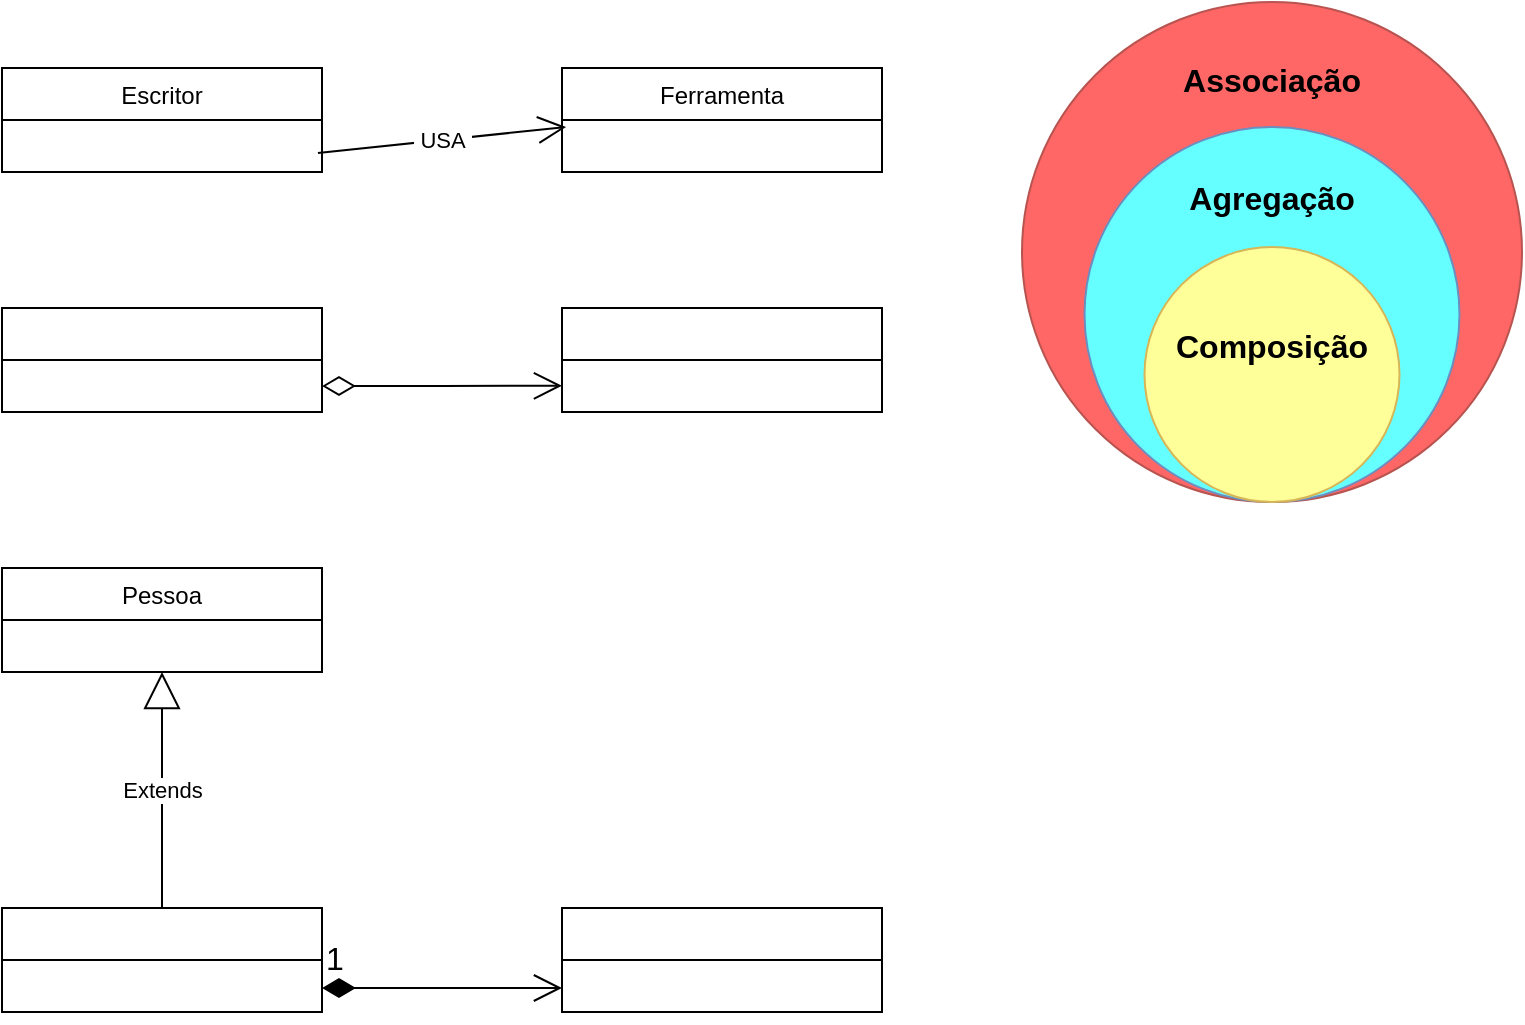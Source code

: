 <mxfile version="20.6.0" type="github">
  <diagram id="pKWZiZOUUg1ID_ccBzCS" name="Página-1">
    <mxGraphModel dx="868" dy="520" grid="1" gridSize="10" guides="1" tooltips="1" connect="1" arrows="1" fold="1" page="1" pageScale="1" pageWidth="827" pageHeight="1169" math="0" shadow="0">
      <root>
        <mxCell id="0" />
        <mxCell id="1" parent="0" />
        <mxCell id="DOPP408kxC1jsFutibKA-5" value="&lt;b style=&quot;font-size: 16px;&quot;&gt;&lt;font color=&quot;#000000&quot;&gt;Associação&lt;/font&gt;&lt;br&gt;&lt;/b&gt;&lt;br&gt;&lt;br&gt;&lt;br&gt;&lt;br&gt;&lt;br&gt;&lt;br&gt;&lt;br&gt;&lt;br&gt;&lt;br&gt;&lt;br&gt;&lt;br&gt;&lt;br&gt;" style="ellipse;whiteSpace=wrap;html=1;aspect=fixed;fillColor=#FF6666;strokeColor=#b85450;" parent="1" vertex="1">
          <mxGeometry x="550" y="87" width="250" height="250" as="geometry" />
        </mxCell>
        <mxCell id="DOPP408kxC1jsFutibKA-7" value="Escritor" style="swimlane;fontStyle=0;childLayout=stackLayout;horizontal=1;startSize=26;fillColor=none;horizontalStack=0;resizeParent=1;resizeParentMax=0;resizeLast=0;collapsible=1;marginBottom=0;" parent="1" vertex="1">
          <mxGeometry x="40" y="120" width="160" height="52" as="geometry" />
        </mxCell>
        <mxCell id="DOPP408kxC1jsFutibKA-11" value="Ferramenta" style="swimlane;fontStyle=0;childLayout=stackLayout;horizontal=1;startSize=26;fillColor=none;horizontalStack=0;resizeParent=1;resizeParentMax=0;resizeLast=0;collapsible=1;marginBottom=0;" parent="1" vertex="1">
          <mxGeometry x="320" y="120" width="160" height="52" as="geometry">
            <mxRectangle x="320" y="120" width="100" height="30" as="alternateBounds" />
          </mxGeometry>
        </mxCell>
        <mxCell id="xZ2BXEjkAkHZCWN0RmO0-1" value="&lt;b style=&quot;font-size: 16px;&quot;&gt;&lt;font color=&quot;#000000&quot;&gt;Agregação&lt;/font&gt;&lt;br&gt;&lt;/b&gt;&lt;br style=&quot;color: rgb(255, 255, 255);&quot;&gt;&lt;br style=&quot;color: rgb(255, 255, 255);&quot;&gt;&lt;br style=&quot;color: rgb(255, 255, 255);&quot;&gt;&lt;br style=&quot;color: rgb(255, 255, 255);&quot;&gt;&lt;br style=&quot;color: rgb(255, 255, 255);&quot;&gt;&lt;br&gt;&lt;br&gt;&lt;br&gt;" style="ellipse;whiteSpace=wrap;html=1;aspect=fixed;fillColor=#66FFFF;strokeColor=#6c8ebf;" parent="1" vertex="1">
          <mxGeometry x="581.25" y="149.5" width="187.5" height="187.5" as="geometry" />
        </mxCell>
        <mxCell id="xZ2BXEjkAkHZCWN0RmO0-2" value="&lt;b&gt;&lt;font color=&quot;#ffffff&quot;&gt;Associação&lt;/font&gt;&lt;/b&gt;" style="text;html=1;strokeColor=none;fillColor=none;align=center;verticalAlign=middle;whiteSpace=wrap;rounded=0;fontSize=16;fontColor=#000000;" parent="1" vertex="1">
          <mxGeometry x="200" y="100" width="120" height="30" as="geometry" />
        </mxCell>
        <mxCell id="xZ2BXEjkAkHZCWN0RmO0-3" value="CarrinhodeCompras" style="swimlane;fontStyle=0;childLayout=stackLayout;horizontal=1;startSize=26;fillColor=none;horizontalStack=0;resizeParent=1;resizeParentMax=0;resizeLast=0;collapsible=1;marginBottom=0;fontSize=16;fontColor=#FFFFFF;" parent="1" vertex="1">
          <mxGeometry x="40" y="240" width="160" height="52" as="geometry" />
        </mxCell>
        <mxCell id="xZ2BXEjkAkHZCWN0RmO0-11" value="Produtos" style="swimlane;fontStyle=0;childLayout=stackLayout;horizontal=1;startSize=26;fillColor=none;horizontalStack=0;resizeParent=1;resizeParentMax=0;resizeLast=0;collapsible=1;marginBottom=0;fontSize=16;fontColor=#FFFFFF;" parent="1" vertex="1">
          <mxGeometry x="320" y="240" width="160" height="52" as="geometry" />
        </mxCell>
        <mxCell id="xZ2BXEjkAkHZCWN0RmO0-17" value="1" style="endArrow=open;html=1;endSize=12;startArrow=diamondThin;startSize=14;startFill=0;edgeStyle=orthogonalEdgeStyle;align=left;verticalAlign=bottom;rounded=0;fontSize=16;fontColor=#FFFFFF;exitX=1;exitY=0.75;exitDx=0;exitDy=0;" parent="1" source="xZ2BXEjkAkHZCWN0RmO0-3" edge="1">
          <mxGeometry x="-1" y="3" relative="1" as="geometry">
            <mxPoint x="210" y="278.86" as="sourcePoint" />
            <mxPoint x="320" y="278.86" as="targetPoint" />
            <Array as="points" />
          </mxGeometry>
        </mxCell>
        <mxCell id="xZ2BXEjkAkHZCWN0RmO0-18" value="&lt;b&gt;&lt;font color=&quot;#ffffff&quot;&gt;Agregação&lt;/font&gt;&lt;/b&gt;" style="text;html=1;strokeColor=none;fillColor=none;align=center;verticalAlign=middle;whiteSpace=wrap;rounded=0;fontSize=16;fontColor=#000000;" parent="1" vertex="1">
          <mxGeometry x="195" y="220" width="130" height="30" as="geometry" />
        </mxCell>
        <mxCell id="ct8ulQWaFfgcQX3Nf1sX-2" value="&lt;b style=&quot;font-size: 16px;&quot;&gt;&lt;font color=&quot;#000000&quot;&gt;Composição&lt;/font&gt;&lt;/b&gt;&lt;br style=&quot;color: rgb(255, 255, 255);&quot;&gt;&lt;br style=&quot;color: rgb(255, 255, 255);&quot;&gt;&lt;br style=&quot;color: rgb(255, 255, 255);&quot;&gt;" style="ellipse;whiteSpace=wrap;html=1;aspect=fixed;fillColor=#FFFF99;strokeColor=#d6b656;" parent="1" vertex="1">
          <mxGeometry x="611.25" y="209.5" width="127.5" height="127.5" as="geometry" />
        </mxCell>
        <mxCell id="ct8ulQWaFfgcQX3Nf1sX-3" value="Cliente" style="swimlane;fontStyle=0;childLayout=stackLayout;horizontal=1;startSize=26;fillColor=none;horizontalStack=0;resizeParent=1;resizeParentMax=0;resizeLast=0;collapsible=1;marginBottom=0;fontSize=16;fontColor=#FFFFFF;" parent="1" vertex="1">
          <mxGeometry x="40" y="540" width="160" height="52" as="geometry" />
        </mxCell>
        <mxCell id="ct8ulQWaFfgcQX3Nf1sX-4" value="Endereço" style="swimlane;fontStyle=0;childLayout=stackLayout;horizontal=1;startSize=26;fillColor=none;horizontalStack=0;resizeParent=1;resizeParentMax=0;resizeLast=0;collapsible=1;marginBottom=0;fontSize=16;fontColor=#FFFFFF;" parent="1" vertex="1">
          <mxGeometry x="320" y="540" width="160" height="52" as="geometry" />
        </mxCell>
        <mxCell id="ct8ulQWaFfgcQX3Nf1sX-6" value="&lt;b&gt;&lt;font color=&quot;#ffffff&quot;&gt;Composição&lt;/font&gt;&lt;/b&gt;" style="text;html=1;strokeColor=none;fillColor=none;align=center;verticalAlign=middle;whiteSpace=wrap;rounded=0;fontSize=16;fontColor=#000000;" parent="1" vertex="1">
          <mxGeometry x="195" y="520" width="130" height="30" as="geometry" />
        </mxCell>
        <mxCell id="ct8ulQWaFfgcQX3Nf1sX-7" value="1" style="endArrow=open;html=1;endSize=12;startArrow=diamondThin;startSize=14;startFill=1;edgeStyle=orthogonalEdgeStyle;align=left;verticalAlign=bottom;rounded=0;fontSize=16;fontColor=#000000;" parent="1" edge="1">
          <mxGeometry x="-1" y="3" relative="1" as="geometry">
            <mxPoint x="200" y="580" as="sourcePoint" />
            <mxPoint x="320" y="580" as="targetPoint" />
          </mxGeometry>
        </mxCell>
        <mxCell id="DOPP408kxC1jsFutibKA-24" value="&amp;nbsp;USA&amp;nbsp;" style="endArrow=open;endFill=1;endSize=12;html=1;rounded=0;entryX=0.029;entryY=0;entryDx=0;entryDy=0;entryPerimeter=0;" parent="1" edge="1">
          <mxGeometry width="160" relative="1" as="geometry">
            <mxPoint x="197.97" y="162.5" as="sourcePoint" />
            <mxPoint x="322.03" y="149.5" as="targetPoint" />
          </mxGeometry>
        </mxCell>
        <mxCell id="Y0oovckSlBRpKjR1r-iV-1" value="Pessoa" style="swimlane;fontStyle=0;childLayout=stackLayout;horizontal=1;startSize=26;fillColor=none;horizontalStack=0;resizeParent=1;resizeParentMax=0;resizeLast=0;collapsible=1;marginBottom=0;" parent="1" vertex="1">
          <mxGeometry x="40" y="370" width="160" height="52" as="geometry" />
        </mxCell>
        <mxCell id="Y0oovckSlBRpKjR1r-iV-5" value="Extends" style="endArrow=block;endSize=16;endFill=0;html=1;rounded=0;exitX=0.5;exitY=0;exitDx=0;exitDy=0;entryX=0.5;entryY=1;entryDx=0;entryDy=0;" parent="1" source="ct8ulQWaFfgcQX3Nf1sX-3" target="Y0oovckSlBRpKjR1r-iV-1" edge="1">
          <mxGeometry width="160" relative="1" as="geometry">
            <mxPoint x="330" y="430" as="sourcePoint" />
            <mxPoint x="490" y="430" as="targetPoint" />
          </mxGeometry>
        </mxCell>
      </root>
    </mxGraphModel>
  </diagram>
</mxfile>
